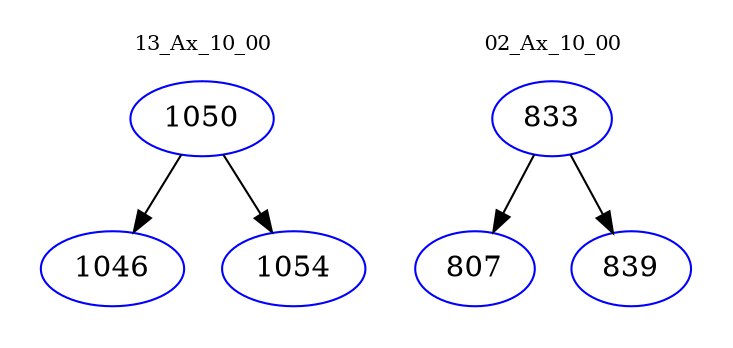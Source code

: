 digraph{
subgraph cluster_0 {
color = white
label = "13_Ax_10_00";
fontsize=10;
T0_1050 [label="1050", color="blue"]
T0_1050 -> T0_1046 [color="black"]
T0_1046 [label="1046", color="blue"]
T0_1050 -> T0_1054 [color="black"]
T0_1054 [label="1054", color="blue"]
}
subgraph cluster_1 {
color = white
label = "02_Ax_10_00";
fontsize=10;
T1_833 [label="833", color="blue"]
T1_833 -> T1_807 [color="black"]
T1_807 [label="807", color="blue"]
T1_833 -> T1_839 [color="black"]
T1_839 [label="839", color="blue"]
}
}
